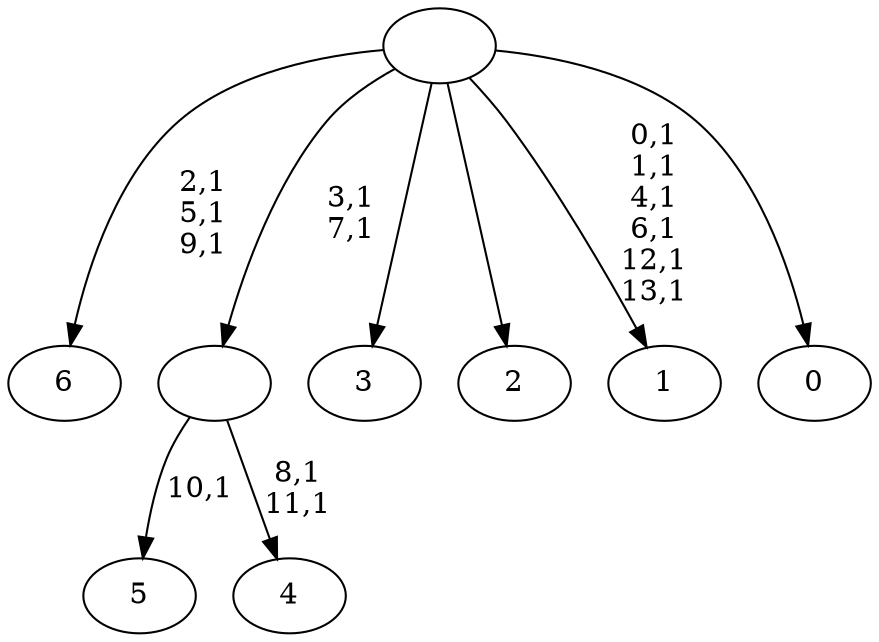 digraph T {
	21 [label="6"]
	17 [label="5"]
	15 [label="4"]
	12 [label=""]
	10 [label="3"]
	9 [label="2"]
	8 [label="1"]
	1 [label="0"]
	0 [label=""]
	12 -> 15 [label="8,1\n11,1"]
	12 -> 17 [label="10,1"]
	0 -> 8 [label="0,1\n1,1\n4,1\n6,1\n12,1\n13,1"]
	0 -> 12 [label="3,1\n7,1"]
	0 -> 21 [label="2,1\n5,1\n9,1"]
	0 -> 10 [label=""]
	0 -> 9 [label=""]
	0 -> 1 [label=""]
}
